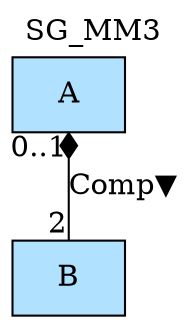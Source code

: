 digraph {graph[label=SG_MM3,labelloc=tl,labelfontsize=12];
"A"[shape=record,fillcolor=lightskyblue1,style = filled,label="A"];
"B"[shape=record,fillcolor=lightskyblue1,style = filled,label="B"];

"A"->"B"[label="Comp▼",arrowtail=diamond,arrowhead=none,dir=both,taillabel="0..1",headlabel="2"];
}